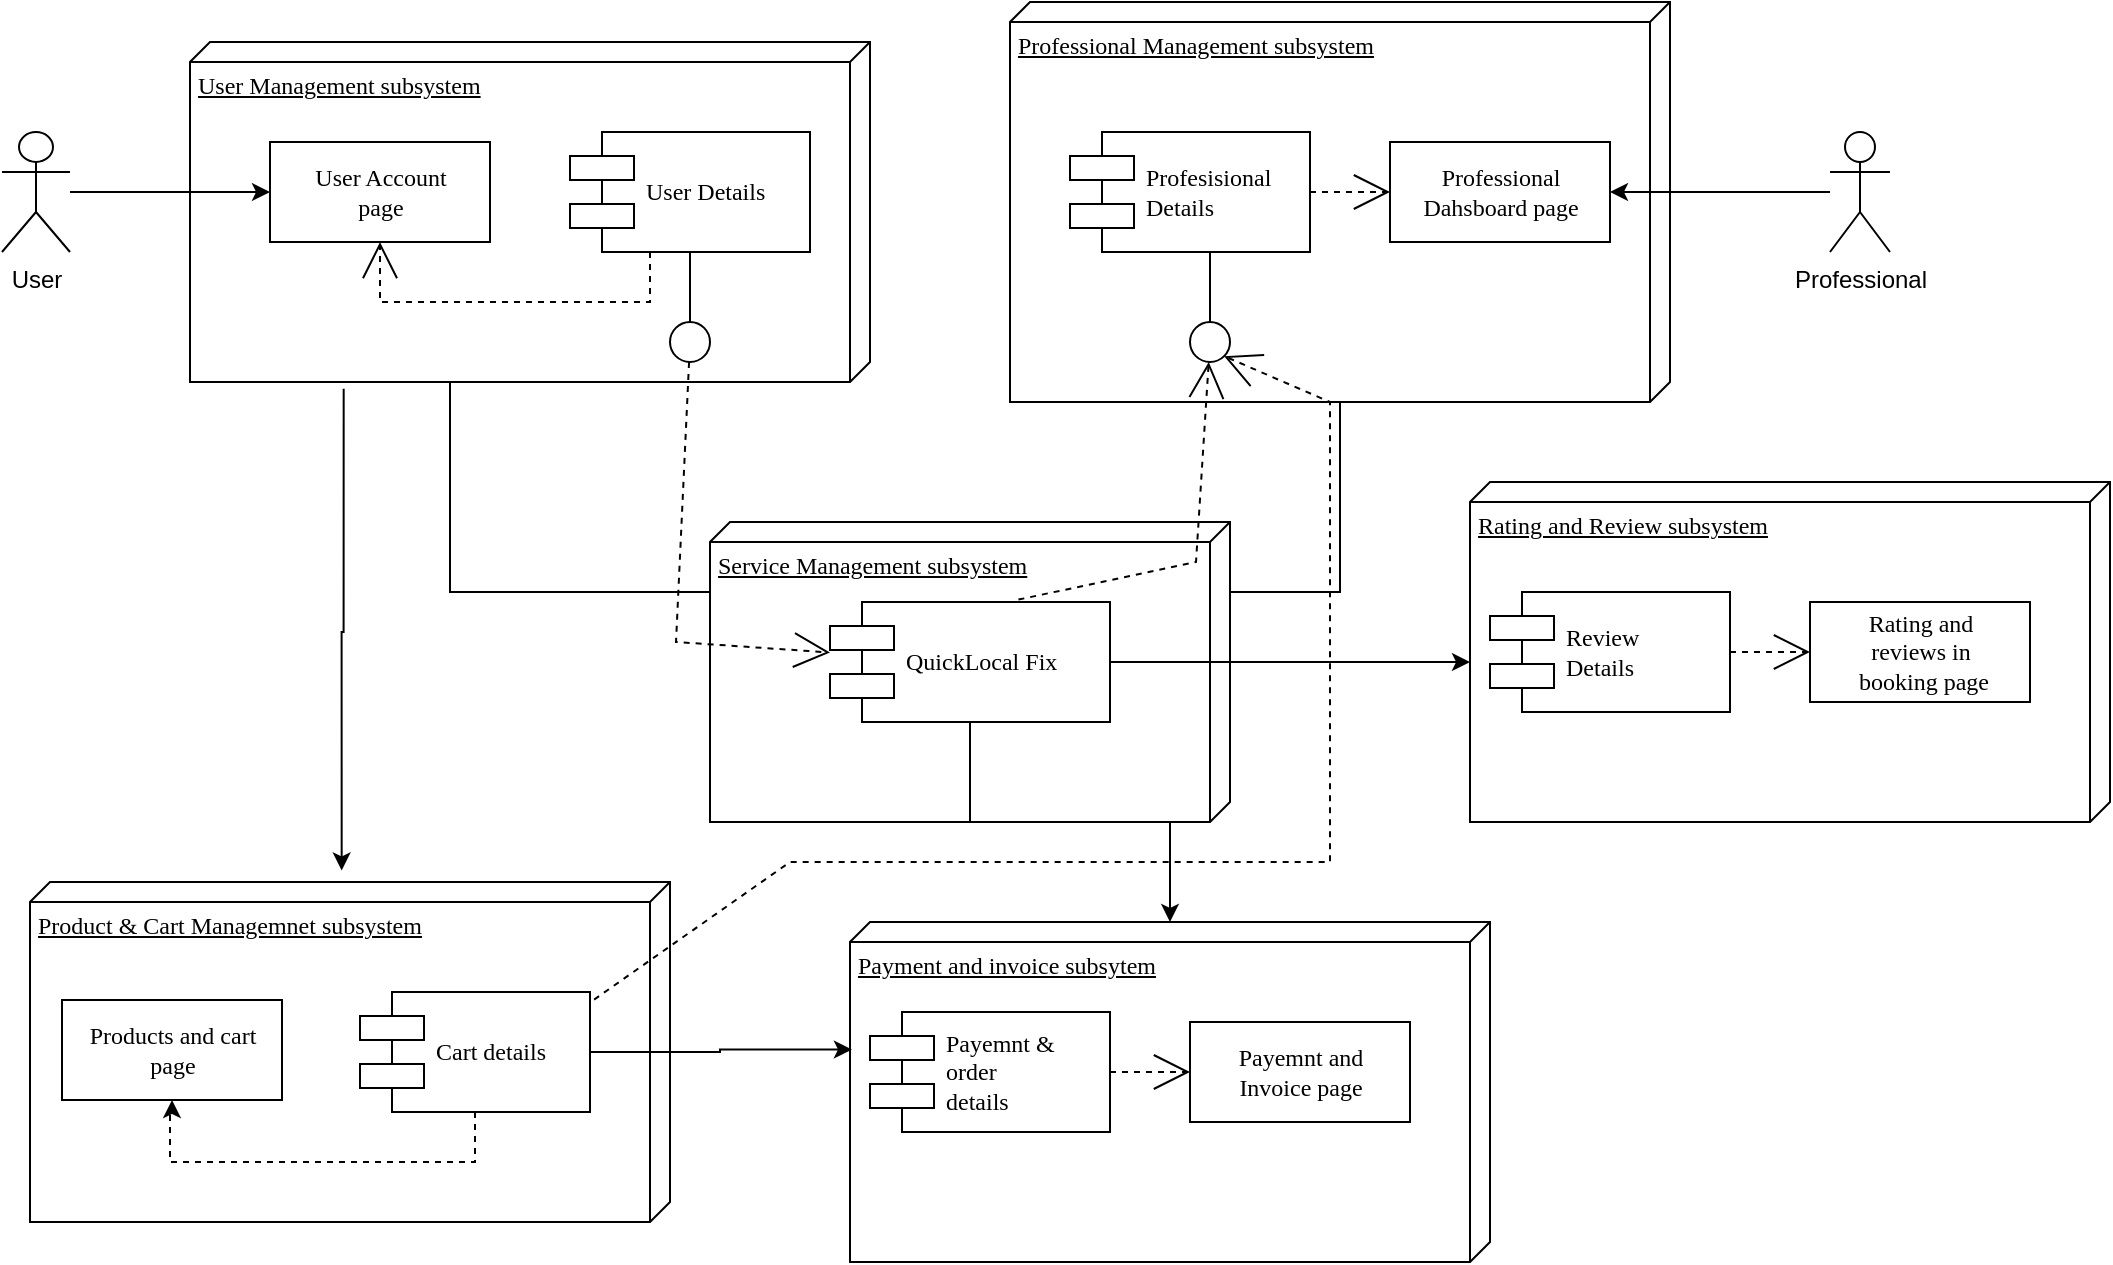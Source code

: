 <mxfile version="23.1.5" type="device">
  <diagram name="Page-1" id="5f0bae14-7c28-e335-631c-24af17079c00">
    <mxGraphModel dx="1569" dy="853" grid="0" gridSize="10" guides="1" tooltips="1" connect="1" arrows="1" fold="1" page="1" pageScale="1" pageWidth="1100" pageHeight="850" background="none" math="0" shadow="0">
      <root>
        <mxCell id="0" />
        <mxCell id="1" parent="0" />
        <mxCell id="zuL6-0UpCtOhTt_GICHb-4" style="edgeStyle=orthogonalEdgeStyle;rounded=0;orthogonalLoop=1;jettySize=auto;html=1;exitX=1.02;exitY=0.774;exitDx=0;exitDy=0;exitPerimeter=0;entryX=-0.034;entryY=0.513;entryDx=0;entryDy=0;entryPerimeter=0;" edge="1" parent="1" source="39150e848f15840c-1" target="zuL6-0UpCtOhTt_GICHb-1">
          <mxGeometry relative="1" as="geometry">
            <mxPoint x="157" y="510" as="targetPoint" />
          </mxGeometry>
        </mxCell>
        <mxCell id="39150e848f15840c-1" value="User Management subsystem" style="verticalAlign=top;align=left;spacingTop=8;spacingLeft=2;spacingRight=12;shape=cube;size=10;direction=south;fontStyle=4;html=1;rounded=0;shadow=0;comic=0;labelBackgroundColor=none;strokeWidth=1;fontFamily=Verdana;fontSize=12" parent="1" vertex="1">
          <mxGeometry x="117" y="120" width="340" height="170" as="geometry" />
        </mxCell>
        <mxCell id="39150e848f15840c-2" value="Professional Management subsystem" style="verticalAlign=top;align=left;spacingTop=8;spacingLeft=2;spacingRight=12;shape=cube;size=10;direction=south;fontStyle=4;html=1;rounded=0;shadow=0;comic=0;labelBackgroundColor=none;strokeWidth=1;fontFamily=Verdana;fontSize=12" parent="1" vertex="1">
          <mxGeometry x="527" y="100" width="330" height="200" as="geometry" />
        </mxCell>
        <mxCell id="39150e848f15840c-3" value="Service Management subsystem" style="verticalAlign=top;align=left;spacingTop=8;spacingLeft=2;spacingRight=12;shape=cube;size=10;direction=south;fontStyle=4;html=1;rounded=0;shadow=0;comic=0;labelBackgroundColor=none;strokeWidth=1;fontFamily=Verdana;fontSize=12" parent="1" vertex="1">
          <mxGeometry x="377" y="360" width="260" height="150" as="geometry" />
        </mxCell>
        <mxCell id="39150e848f15840c-4" value="User Account &lt;br&gt;page" style="html=1;rounded=0;shadow=0;comic=0;labelBackgroundColor=none;strokeWidth=1;fontFamily=Verdana;fontSize=12;align=center;" parent="1" vertex="1">
          <mxGeometry x="157" y="170" width="110" height="50" as="geometry" />
        </mxCell>
        <mxCell id="39150e848f15840c-5" value="User Details&amp;nbsp;" style="shape=component;align=left;spacingLeft=36;rounded=0;shadow=0;comic=0;labelBackgroundColor=none;strokeWidth=1;fontFamily=Verdana;fontSize=12;html=1;" parent="1" vertex="1">
          <mxGeometry x="307" y="165" width="120" height="60" as="geometry" />
        </mxCell>
        <mxCell id="39150e848f15840c-6" value="" style="ellipse;whiteSpace=wrap;html=1;rounded=0;shadow=0;comic=0;labelBackgroundColor=none;strokeWidth=1;fontFamily=Verdana;fontSize=12;align=center;" parent="1" vertex="1">
          <mxGeometry x="357" y="260" width="20" height="20" as="geometry" />
        </mxCell>
        <mxCell id="39150e848f15840c-7" value="Profesisional&amp;nbsp;&lt;br&gt;Details" style="shape=component;align=left;spacingLeft=36;rounded=0;shadow=0;comic=0;labelBackgroundColor=none;strokeWidth=1;fontFamily=Verdana;fontSize=12;html=1;" parent="1" vertex="1">
          <mxGeometry x="557" y="165" width="120" height="60" as="geometry" />
        </mxCell>
        <mxCell id="39150e848f15840c-8" value="Professional &lt;br&gt;Dahsboard page" style="html=1;rounded=0;shadow=0;comic=0;labelBackgroundColor=none;strokeWidth=1;fontFamily=Verdana;fontSize=12;align=center;" parent="1" vertex="1">
          <mxGeometry x="717" y="170" width="110" height="50" as="geometry" />
        </mxCell>
        <mxCell id="39150e848f15840c-9" value="" style="ellipse;whiteSpace=wrap;html=1;rounded=0;shadow=0;comic=0;labelBackgroundColor=none;strokeWidth=1;fontFamily=Verdana;fontSize=12;align=center;" parent="1" vertex="1">
          <mxGeometry x="617" y="260" width="20" height="20" as="geometry" />
        </mxCell>
        <mxCell id="zuL6-0UpCtOhTt_GICHb-24" style="edgeStyle=orthogonalEdgeStyle;rounded=0;orthogonalLoop=1;jettySize=auto;html=1;exitX=0.5;exitY=1;exitDx=0;exitDy=0;" edge="1" parent="1" source="39150e848f15840c-10" target="zuL6-0UpCtOhTt_GICHb-20">
          <mxGeometry relative="1" as="geometry" />
        </mxCell>
        <mxCell id="39150e848f15840c-10" value="QuickLocal Fix" style="shape=component;align=left;spacingLeft=36;rounded=0;shadow=0;comic=0;labelBackgroundColor=none;strokeWidth=1;fontFamily=Verdana;fontSize=12;html=1;" parent="1" vertex="1">
          <mxGeometry x="437" y="400" width="140" height="60" as="geometry" />
        </mxCell>
        <mxCell id="39150e848f15840c-11" style="edgeStyle=none;rounded=0;html=1;dashed=1;labelBackgroundColor=none;startArrow=none;startFill=0;startSize=8;endArrow=open;endFill=0;endSize=16;fontFamily=Verdana;fontSize=12;" parent="1" source="39150e848f15840c-6" target="39150e848f15840c-10" edge="1">
          <mxGeometry relative="1" as="geometry">
            <Array as="points">
              <mxPoint x="360" y="420" />
            </Array>
          </mxGeometry>
        </mxCell>
        <mxCell id="39150e848f15840c-12" style="edgeStyle=none;rounded=0;html=1;dashed=1;labelBackgroundColor=none;startArrow=none;startFill=0;startSize=8;endArrow=open;endFill=0;endSize=16;fontFamily=Verdana;fontSize=12;exitX=0.673;exitY=-0.02;exitDx=0;exitDy=0;exitPerimeter=0;" parent="1" source="39150e848f15840c-10" target="39150e848f15840c-9" edge="1">
          <mxGeometry relative="1" as="geometry">
            <Array as="points">
              <mxPoint x="620" y="380" />
            </Array>
          </mxGeometry>
        </mxCell>
        <mxCell id="39150e848f15840c-13" style="edgeStyle=elbowEdgeStyle;rounded=0;html=1;labelBackgroundColor=none;startArrow=none;startFill=0;startSize=8;endArrow=none;endFill=0;endSize=16;fontFamily=Verdana;fontSize=12;" parent="1" source="39150e848f15840c-9" target="39150e848f15840c-7" edge="1">
          <mxGeometry relative="1" as="geometry" />
        </mxCell>
        <mxCell id="39150e848f15840c-14" style="edgeStyle=elbowEdgeStyle;rounded=0;html=1;labelBackgroundColor=none;startArrow=none;startFill=0;startSize=8;endArrow=none;endFill=0;endSize=16;fontFamily=Verdana;fontSize=12;" parent="1" source="39150e848f15840c-6" target="39150e848f15840c-5" edge="1">
          <mxGeometry relative="1" as="geometry" />
        </mxCell>
        <mxCell id="39150e848f15840c-15" style="edgeStyle=orthogonalEdgeStyle;rounded=0;html=1;labelBackgroundColor=none;startArrow=none;startFill=0;startSize=8;endArrow=open;endFill=0;endSize=16;fontFamily=Verdana;fontSize=12;dashed=1;" parent="1" source="39150e848f15840c-5" target="39150e848f15840c-4" edge="1">
          <mxGeometry relative="1" as="geometry">
            <Array as="points">
              <mxPoint x="347" y="250" />
              <mxPoint x="212" y="250" />
            </Array>
          </mxGeometry>
        </mxCell>
        <mxCell id="39150e848f15840c-16" style="edgeStyle=orthogonalEdgeStyle;rounded=0;html=1;dashed=1;labelBackgroundColor=none;startArrow=none;startFill=0;startSize=8;endArrow=open;endFill=0;endSize=16;fontFamily=Verdana;fontSize=12;" parent="1" source="39150e848f15840c-7" target="39150e848f15840c-8" edge="1">
          <mxGeometry relative="1" as="geometry" />
        </mxCell>
        <mxCell id="39150e848f15840c-17" style="edgeStyle=orthogonalEdgeStyle;rounded=0;html=1;labelBackgroundColor=none;startArrow=none;startFill=0;startSize=8;endArrow=none;endFill=0;endSize=16;fontFamily=Verdana;fontSize=12;" parent="1" source="39150e848f15840c-3" target="39150e848f15840c-2" edge="1">
          <mxGeometry relative="1" as="geometry">
            <Array as="points">
              <mxPoint x="692" y="395" />
            </Array>
          </mxGeometry>
        </mxCell>
        <mxCell id="39150e848f15840c-18" style="edgeStyle=orthogonalEdgeStyle;rounded=0;html=1;labelBackgroundColor=none;startArrow=none;startFill=0;startSize=8;endArrow=none;endFill=0;endSize=16;fontFamily=Verdana;fontSize=12;" parent="1" source="39150e848f15840c-3" target="39150e848f15840c-1" edge="1">
          <mxGeometry relative="1" as="geometry">
            <Array as="points">
              <mxPoint x="247" y="395" />
            </Array>
          </mxGeometry>
        </mxCell>
        <mxCell id="zuL6-0UpCtOhTt_GICHb-1" value="Product &amp;amp; Cart Managemnet subsystem" style="verticalAlign=top;align=left;spacingTop=8;spacingLeft=2;spacingRight=12;shape=cube;size=10;direction=south;fontStyle=4;html=1;rounded=0;shadow=0;comic=0;labelBackgroundColor=none;strokeWidth=1;fontFamily=Verdana;fontSize=12" vertex="1" parent="1">
          <mxGeometry x="37" y="540" width="320" height="170" as="geometry" />
        </mxCell>
        <mxCell id="zuL6-0UpCtOhTt_GICHb-13" style="edgeStyle=orthogonalEdgeStyle;rounded=0;dashed=1;orthogonalLoop=1;jettySize=auto;html=1;exitX=0.5;exitY=1;exitDx=0;exitDy=0;entryX=0.5;entryY=1;entryDx=0;entryDy=0;" edge="1" parent="1" source="zuL6-0UpCtOhTt_GICHb-7" target="zuL6-0UpCtOhTt_GICHb-11">
          <mxGeometry relative="1" as="geometry">
            <Array as="points">
              <mxPoint x="259" y="680" />
              <mxPoint x="107" y="680" />
              <mxPoint x="107" y="655" />
            </Array>
          </mxGeometry>
        </mxCell>
        <mxCell id="zuL6-0UpCtOhTt_GICHb-7" value="Cart details" style="shape=component;align=left;spacingLeft=36;rounded=0;shadow=0;comic=0;labelBackgroundColor=none;strokeWidth=1;fontFamily=Verdana;fontSize=12;html=1;" vertex="1" parent="1">
          <mxGeometry x="202" y="595" width="115" height="60" as="geometry" />
        </mxCell>
        <mxCell id="zuL6-0UpCtOhTt_GICHb-10" style="edgeStyle=none;rounded=0;html=1;dashed=1;labelBackgroundColor=none;startArrow=none;startFill=0;startSize=8;endArrow=open;endFill=0;endSize=16;fontFamily=Verdana;fontSize=12;exitX=1.018;exitY=0.063;exitDx=0;exitDy=0;exitPerimeter=0;entryX=1;entryY=1;entryDx=0;entryDy=0;" edge="1" parent="1" source="zuL6-0UpCtOhTt_GICHb-7" target="39150e848f15840c-9">
          <mxGeometry relative="1" as="geometry">
            <mxPoint x="247" y="656.511" as="sourcePoint" />
            <mxPoint x="637" y="230" as="targetPoint" />
            <Array as="points">
              <mxPoint x="417" y="530" />
              <mxPoint x="687" y="530" />
              <mxPoint x="687" y="300" />
            </Array>
          </mxGeometry>
        </mxCell>
        <mxCell id="zuL6-0UpCtOhTt_GICHb-11" value="Products and cart&lt;br&gt;page" style="html=1;rounded=0;shadow=0;comic=0;labelBackgroundColor=none;strokeWidth=1;fontFamily=Verdana;fontSize=12;align=center;" vertex="1" parent="1">
          <mxGeometry x="53" y="599" width="110" height="50" as="geometry" />
        </mxCell>
        <mxCell id="zuL6-0UpCtOhTt_GICHb-14" value="Rating and Review subsystem" style="verticalAlign=top;align=left;spacingTop=8;spacingLeft=2;spacingRight=12;shape=cube;size=10;direction=south;fontStyle=4;html=1;rounded=0;shadow=0;comic=0;labelBackgroundColor=none;strokeWidth=1;fontFamily=Verdana;fontSize=12" vertex="1" parent="1">
          <mxGeometry x="757" y="340" width="320" height="170" as="geometry" />
        </mxCell>
        <mxCell id="zuL6-0UpCtOhTt_GICHb-15" style="edgeStyle=orthogonalEdgeStyle;rounded=0;orthogonalLoop=1;jettySize=auto;html=1;exitX=1;exitY=0.5;exitDx=0;exitDy=0;entryX=0;entryY=0;entryDx=90;entryDy=320;entryPerimeter=0;" edge="1" parent="1" source="39150e848f15840c-10" target="zuL6-0UpCtOhTt_GICHb-14">
          <mxGeometry relative="1" as="geometry" />
        </mxCell>
        <mxCell id="zuL6-0UpCtOhTt_GICHb-17" value="Rating and &lt;br&gt;reviews in&lt;br&gt;&amp;nbsp;booking page" style="html=1;rounded=0;shadow=0;comic=0;labelBackgroundColor=none;strokeWidth=1;fontFamily=Verdana;fontSize=12;align=center;" vertex="1" parent="1">
          <mxGeometry x="927" y="400" width="110" height="50" as="geometry" />
        </mxCell>
        <mxCell id="zuL6-0UpCtOhTt_GICHb-18" value="Review &lt;br&gt;Details" style="shape=component;align=left;spacingLeft=36;rounded=0;shadow=0;comic=0;labelBackgroundColor=none;strokeWidth=1;fontFamily=Verdana;fontSize=12;html=1;" vertex="1" parent="1">
          <mxGeometry x="767" y="395" width="120" height="60" as="geometry" />
        </mxCell>
        <mxCell id="zuL6-0UpCtOhTt_GICHb-19" style="edgeStyle=orthogonalEdgeStyle;rounded=0;html=1;dashed=1;labelBackgroundColor=none;startArrow=none;startFill=0;startSize=8;endArrow=open;endFill=0;endSize=16;fontFamily=Verdana;fontSize=12;" edge="1" parent="1" source="zuL6-0UpCtOhTt_GICHb-18">
          <mxGeometry relative="1" as="geometry">
            <mxPoint x="927" y="425" as="targetPoint" />
          </mxGeometry>
        </mxCell>
        <mxCell id="zuL6-0UpCtOhTt_GICHb-20" value="Payment and invoice subsytem" style="verticalAlign=top;align=left;spacingTop=8;spacingLeft=2;spacingRight=12;shape=cube;size=10;direction=south;fontStyle=4;html=1;rounded=0;shadow=0;comic=0;labelBackgroundColor=none;strokeWidth=1;fontFamily=Verdana;fontSize=12" vertex="1" parent="1">
          <mxGeometry x="447" y="560" width="320" height="170" as="geometry" />
        </mxCell>
        <mxCell id="zuL6-0UpCtOhTt_GICHb-21" value="Payemnt and &lt;br&gt;Invoice page" style="html=1;rounded=0;shadow=0;comic=0;labelBackgroundColor=none;strokeWidth=1;fontFamily=Verdana;fontSize=12;align=center;" vertex="1" parent="1">
          <mxGeometry x="617" y="610" width="110" height="50" as="geometry" />
        </mxCell>
        <mxCell id="zuL6-0UpCtOhTt_GICHb-22" value="Payemnt &amp;amp; &lt;br&gt;order&lt;br&gt;details" style="shape=component;align=left;spacingLeft=36;rounded=0;shadow=0;comic=0;labelBackgroundColor=none;strokeWidth=1;fontFamily=Verdana;fontSize=12;html=1;" vertex="1" parent="1">
          <mxGeometry x="457" y="605" width="120" height="60" as="geometry" />
        </mxCell>
        <mxCell id="zuL6-0UpCtOhTt_GICHb-23" style="edgeStyle=orthogonalEdgeStyle;rounded=0;html=1;dashed=1;labelBackgroundColor=none;startArrow=none;startFill=0;startSize=8;endArrow=open;endFill=0;endSize=16;fontFamily=Verdana;fontSize=12;" edge="1" parent="1" source="zuL6-0UpCtOhTt_GICHb-22">
          <mxGeometry relative="1" as="geometry">
            <mxPoint x="617" y="635" as="targetPoint" />
          </mxGeometry>
        </mxCell>
        <mxCell id="zuL6-0UpCtOhTt_GICHb-25" style="edgeStyle=orthogonalEdgeStyle;rounded=0;orthogonalLoop=1;jettySize=auto;html=1;exitX=1;exitY=0.5;exitDx=0;exitDy=0;entryX=0.375;entryY=0.997;entryDx=0;entryDy=0;entryPerimeter=0;" edge="1" parent="1" source="zuL6-0UpCtOhTt_GICHb-7" target="zuL6-0UpCtOhTt_GICHb-20">
          <mxGeometry relative="1" as="geometry">
            <Array as="points">
              <mxPoint x="382" y="625" />
              <mxPoint x="382" y="624" />
            </Array>
          </mxGeometry>
        </mxCell>
        <mxCell id="zuL6-0UpCtOhTt_GICHb-30" value="" style="edgeStyle=orthogonalEdgeStyle;rounded=0;orthogonalLoop=1;jettySize=auto;html=1;" edge="1" parent="1" source="zuL6-0UpCtOhTt_GICHb-29" target="39150e848f15840c-4">
          <mxGeometry relative="1" as="geometry" />
        </mxCell>
        <mxCell id="zuL6-0UpCtOhTt_GICHb-29" value="User" style="shape=umlActor;verticalLabelPosition=bottom;verticalAlign=top;html=1;outlineConnect=0;" vertex="1" parent="1">
          <mxGeometry x="23" y="165" width="34" height="60" as="geometry" />
        </mxCell>
        <mxCell id="zuL6-0UpCtOhTt_GICHb-32" style="edgeStyle=orthogonalEdgeStyle;rounded=0;orthogonalLoop=1;jettySize=auto;html=1;entryX=1;entryY=0.5;entryDx=0;entryDy=0;" edge="1" parent="1" source="zuL6-0UpCtOhTt_GICHb-31" target="39150e848f15840c-8">
          <mxGeometry relative="1" as="geometry" />
        </mxCell>
        <mxCell id="zuL6-0UpCtOhTt_GICHb-31" value="Professional" style="shape=umlActor;verticalLabelPosition=bottom;verticalAlign=top;html=1;outlineConnect=0;" vertex="1" parent="1">
          <mxGeometry x="937" y="165" width="30" height="60" as="geometry" />
        </mxCell>
      </root>
    </mxGraphModel>
  </diagram>
</mxfile>
